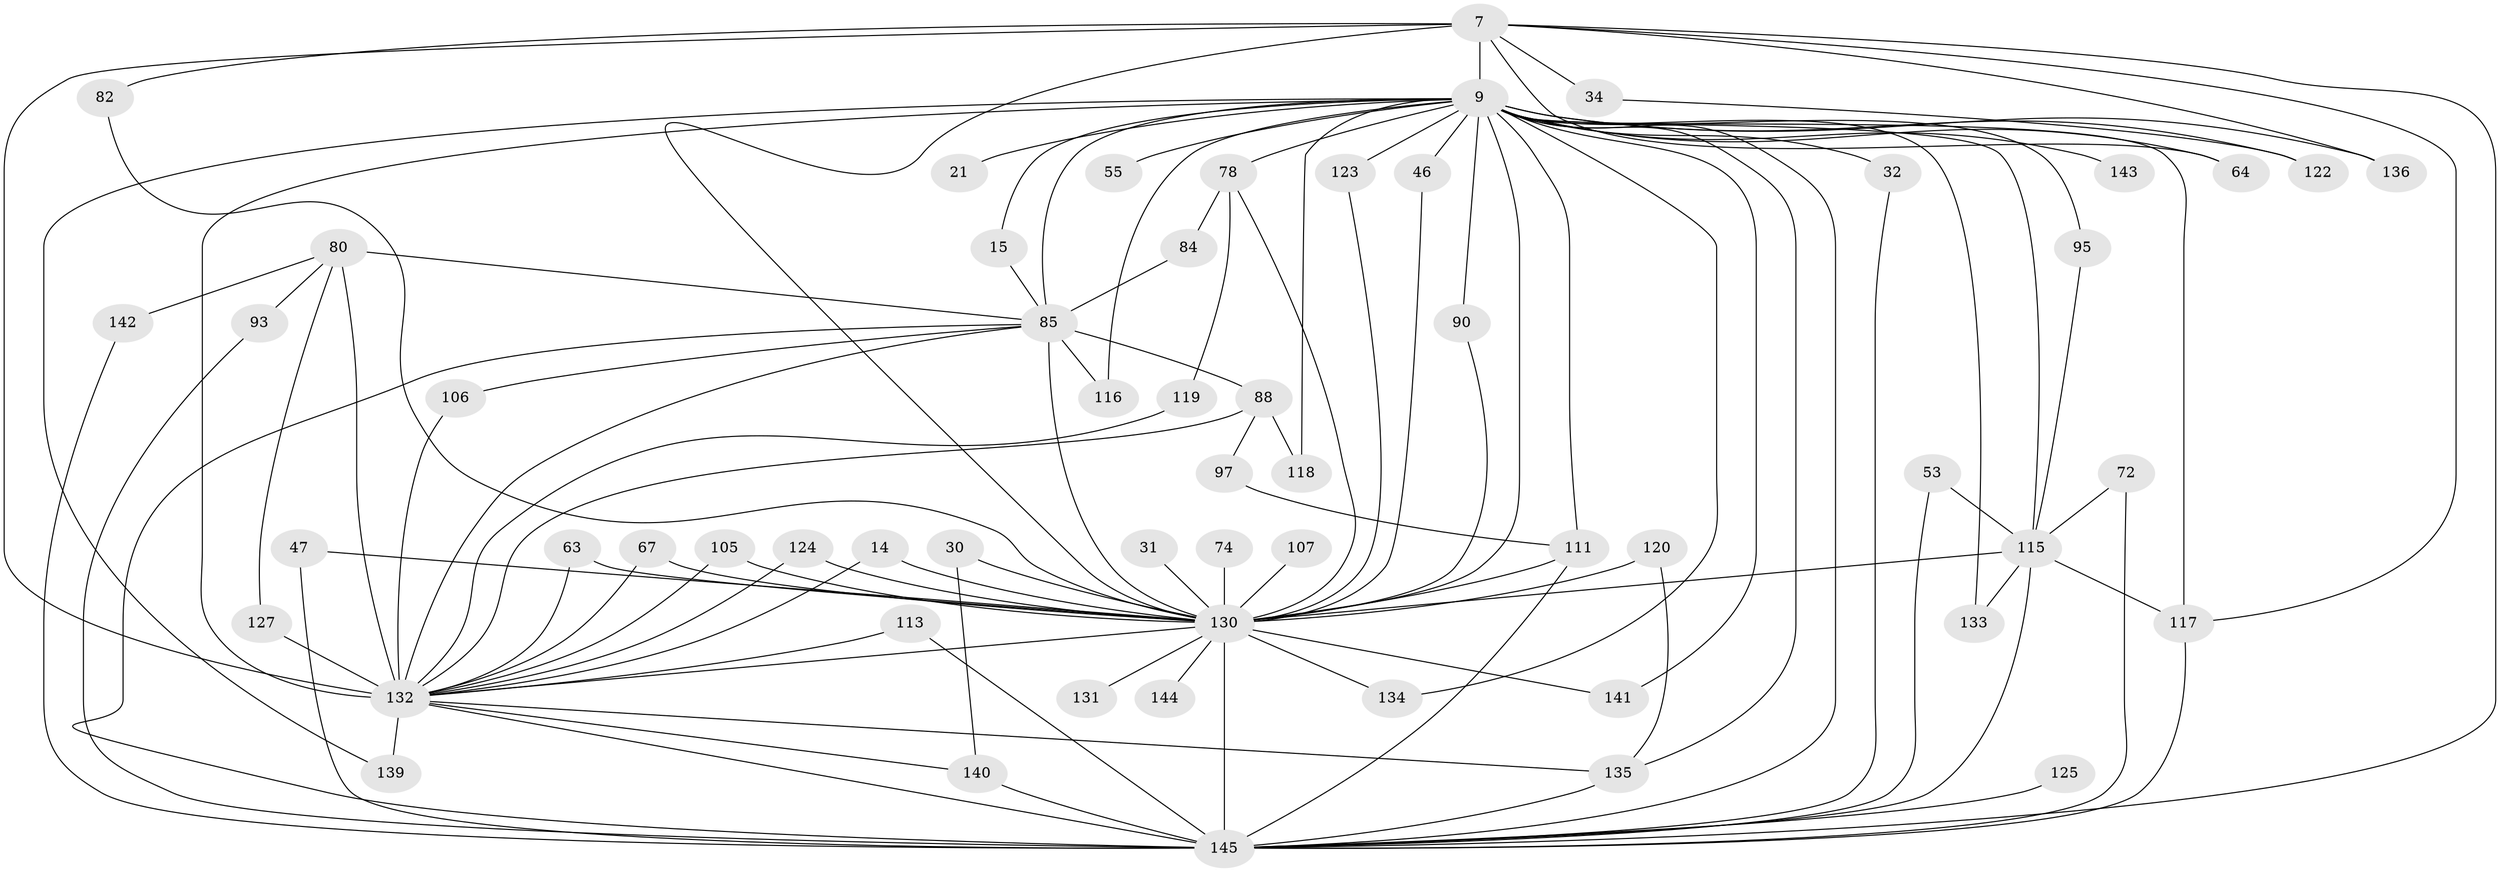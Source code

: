 // original degree distribution, {34: 0.006896551724137931, 19: 0.006896551724137931, 36: 0.006896551724137931, 26: 0.006896551724137931, 23: 0.006896551724137931, 12: 0.006896551724137931, 15: 0.006896551724137931, 21: 0.013793103448275862, 22: 0.006896551724137931, 3: 0.2482758620689655, 10: 0.020689655172413793, 2: 0.4689655172413793, 5: 0.041379310344827586, 6: 0.020689655172413793, 4: 0.12413793103448276, 7: 0.006896551724137931}
// Generated by graph-tools (version 1.1) at 2025/49/03/04/25 21:49:21]
// undirected, 58 vertices, 113 edges
graph export_dot {
graph [start="1"]
  node [color=gray90,style=filled];
  7 [super="+6"];
  9 [super="+5+8"];
  14;
  15;
  21;
  30;
  31;
  32;
  34;
  46;
  47;
  53;
  55;
  63;
  64;
  67;
  72;
  74;
  78 [super="+33"];
  80 [super="+79"];
  82;
  84;
  85 [super="+13+40+62+35"];
  88 [super="+57"];
  90;
  93;
  95;
  97;
  105;
  106;
  107 [super="+43"];
  111 [super="+26+91+103"];
  113;
  115 [super="+70+71+37"];
  116 [super="+94"];
  117 [super="+100+109"];
  118;
  119;
  120;
  122;
  123 [super="+86+25"];
  124;
  125;
  127 [super="+108"];
  130 [super="+68+48+99+128+3"];
  131 [super="+61"];
  132 [super="+114+10+44+121"];
  133 [super="+18"];
  134;
  135 [super="+83"];
  136;
  139;
  140 [super="+104+54+138"];
  141;
  142;
  143;
  144;
  145 [super="+36+56+77+20+137+129+110"];
  7 -- 9 [weight=8];
  7 -- 34 [weight=2];
  7 -- 82;
  7 -- 130 [weight=6];
  7 -- 136;
  7 -- 64;
  7 -- 145;
  7 -- 117;
  7 -- 132 [weight=4];
  9 -- 21 [weight=2];
  9 -- 32 [weight=2];
  9 -- 78 [weight=2];
  9 -- 115;
  9 -- 132 [weight=12];
  9 -- 133;
  9 -- 64;
  9 -- 134;
  9 -- 136;
  9 -- 141;
  9 -- 143 [weight=2];
  9 -- 145 [weight=8];
  9 -- 95;
  9 -- 122;
  9 -- 139;
  9 -- 15;
  9 -- 90;
  9 -- 123 [weight=3];
  9 -- 46 [weight=2];
  9 -- 117 [weight=3];
  9 -- 118;
  9 -- 55 [weight=2];
  9 -- 111 [weight=2];
  9 -- 116;
  9 -- 85;
  9 -- 135;
  9 -- 130 [weight=8];
  14 -- 130;
  14 -- 132;
  15 -- 85;
  30 -- 140;
  30 -- 130 [weight=3];
  31 -- 130;
  32 -- 145;
  34 -- 122;
  46 -- 130;
  47 -- 145;
  47 -- 130 [weight=2];
  53 -- 115;
  53 -- 145;
  63 -- 130;
  63 -- 132;
  67 -- 130;
  67 -- 132;
  72 -- 145;
  72 -- 115;
  74 -- 130 [weight=2];
  78 -- 84;
  78 -- 119;
  78 -- 130;
  80 -- 85 [weight=2];
  80 -- 93;
  80 -- 142;
  80 -- 127;
  80 -- 132 [weight=3];
  82 -- 130;
  84 -- 85;
  85 -- 116 [weight=2];
  85 -- 88 [weight=2];
  85 -- 106;
  85 -- 145 [weight=4];
  85 -- 130 [weight=5];
  85 -- 132;
  88 -- 97;
  88 -- 118;
  88 -- 132;
  90 -- 130;
  93 -- 145;
  95 -- 115;
  97 -- 111;
  105 -- 130;
  105 -- 132;
  106 -- 132;
  107 -- 130 [weight=2];
  111 -- 145 [weight=3];
  111 -- 130;
  113 -- 145;
  113 -- 132;
  115 -- 130 [weight=5];
  115 -- 133 [weight=2];
  115 -- 117;
  115 -- 145;
  117 -- 145;
  119 -- 132;
  120 -- 135;
  120 -- 130;
  123 -- 130;
  124 -- 130;
  124 -- 132;
  125 -- 145 [weight=2];
  127 -- 132 [weight=3];
  130 -- 141;
  130 -- 145 [weight=15];
  130 -- 131 [weight=3];
  130 -- 132 [weight=5];
  130 -- 134;
  130 -- 144 [weight=2];
  132 -- 135 [weight=2];
  132 -- 139;
  132 -- 140;
  132 -- 145 [weight=6];
  135 -- 145;
  140 -- 145 [weight=3];
  142 -- 145;
}
